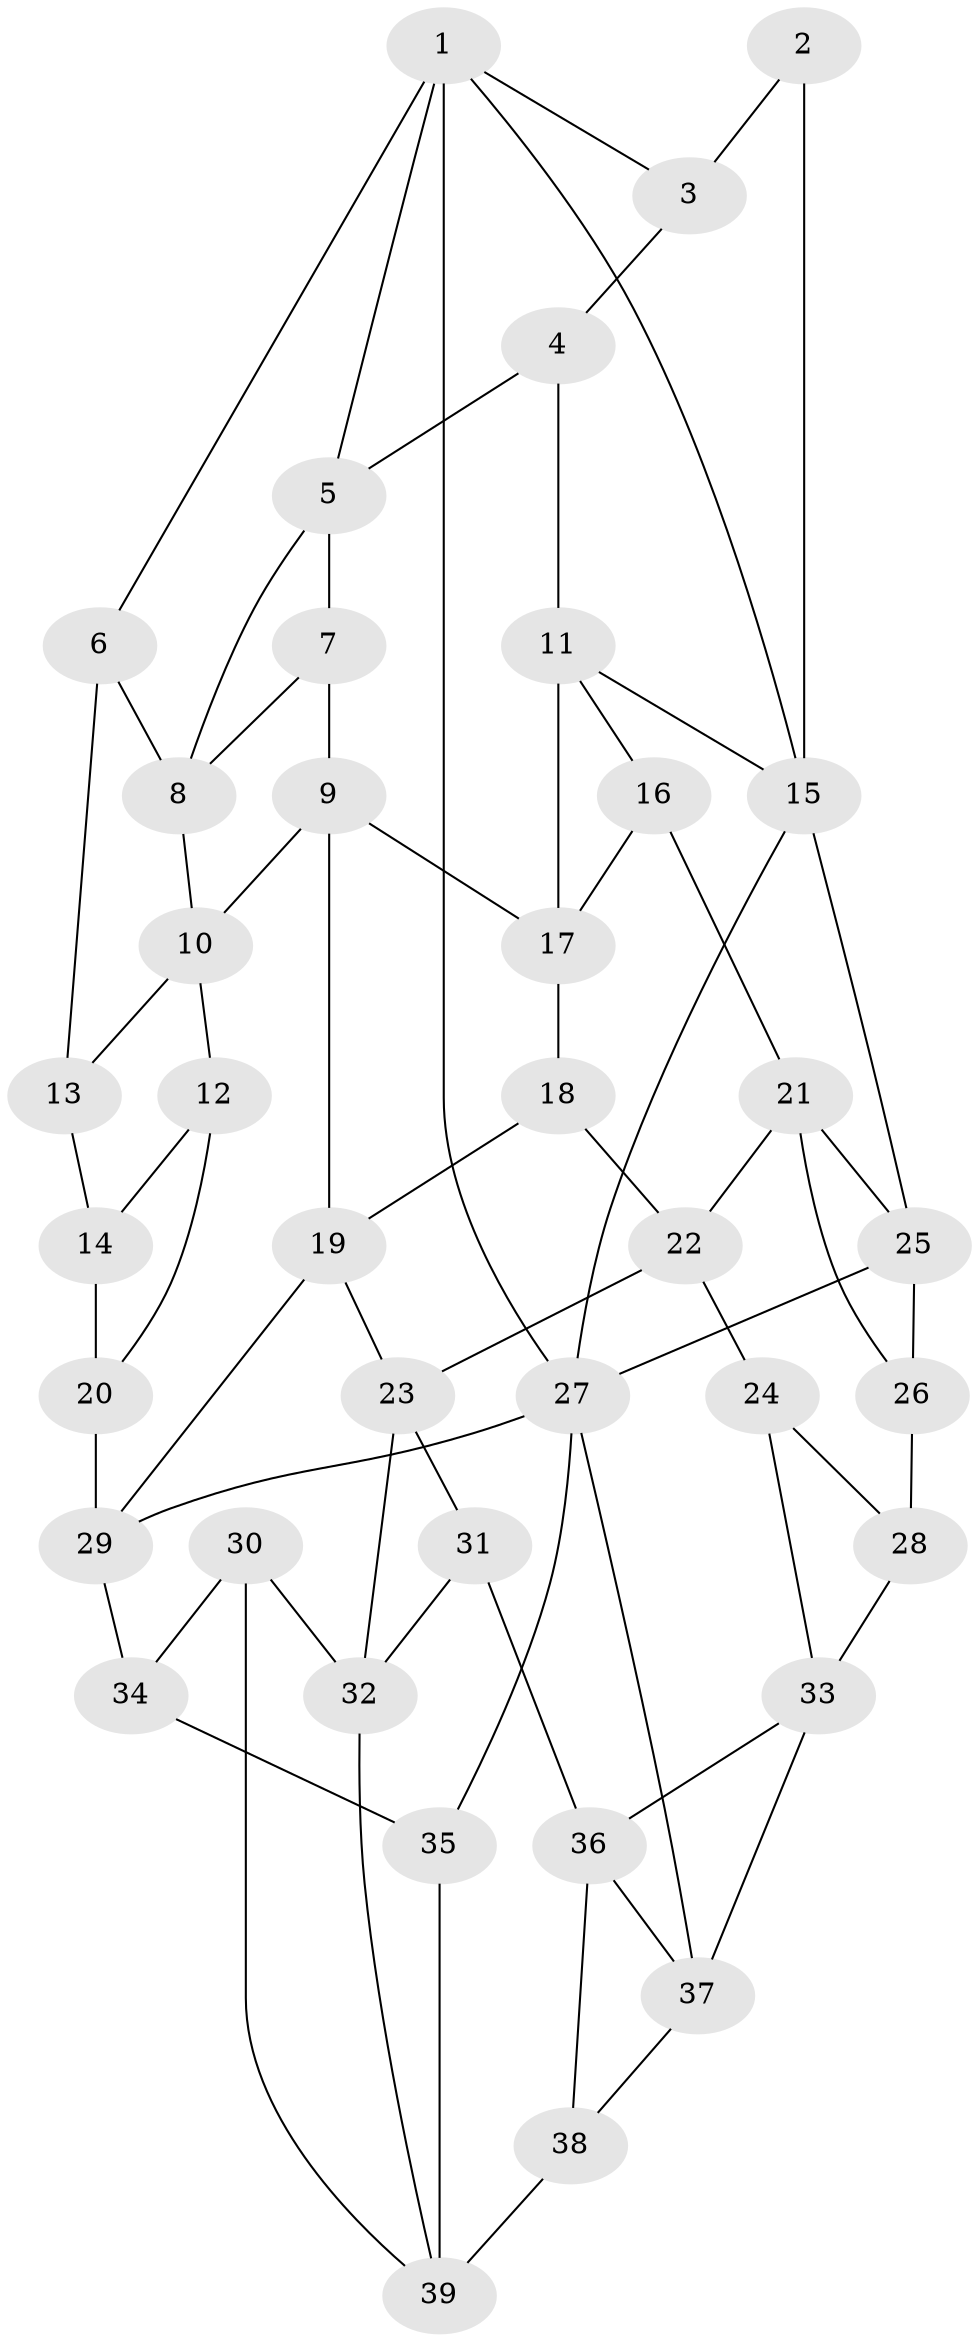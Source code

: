// original degree distribution, {3: 0.02564102564102564, 6: 0.20512820512820512, 4: 0.23076923076923078, 5: 0.5384615384615384}
// Generated by graph-tools (version 1.1) at 2025/03/03/09/25 03:03:29]
// undirected, 39 vertices, 70 edges
graph export_dot {
graph [start="1"]
  node [color=gray90,style=filled];
  1;
  2;
  3;
  4;
  5;
  6;
  7;
  8;
  9;
  10;
  11;
  12;
  13;
  14;
  15;
  16;
  17;
  18;
  19;
  20;
  21;
  22;
  23;
  24;
  25;
  26;
  27;
  28;
  29;
  30;
  31;
  32;
  33;
  34;
  35;
  36;
  37;
  38;
  39;
  1 -- 3 [weight=1.0];
  1 -- 5 [weight=1.0];
  1 -- 6 [weight=1.0];
  1 -- 15 [weight=1.0];
  1 -- 27 [weight=1.0];
  2 -- 3 [weight=1.0];
  2 -- 15 [weight=2.0];
  3 -- 4 [weight=1.0];
  4 -- 5 [weight=1.0];
  4 -- 11 [weight=1.0];
  5 -- 7 [weight=1.0];
  5 -- 8 [weight=1.0];
  6 -- 8 [weight=1.0];
  6 -- 13 [weight=1.0];
  7 -- 8 [weight=1.0];
  7 -- 9 [weight=1.0];
  8 -- 10 [weight=1.0];
  9 -- 10 [weight=1.0];
  9 -- 17 [weight=1.0];
  9 -- 19 [weight=1.0];
  10 -- 12 [weight=1.0];
  10 -- 13 [weight=1.0];
  11 -- 15 [weight=1.0];
  11 -- 16 [weight=1.0];
  11 -- 17 [weight=1.0];
  12 -- 14 [weight=1.0];
  12 -- 20 [weight=1.0];
  13 -- 14 [weight=2.0];
  14 -- 20 [weight=1.0];
  15 -- 25 [weight=1.0];
  15 -- 27 [weight=1.0];
  16 -- 17 [weight=1.0];
  16 -- 21 [weight=1.0];
  17 -- 18 [weight=1.0];
  18 -- 19 [weight=1.0];
  18 -- 22 [weight=1.0];
  19 -- 23 [weight=1.0];
  19 -- 29 [weight=1.0];
  20 -- 29 [weight=2.0];
  21 -- 22 [weight=1.0];
  21 -- 25 [weight=1.0];
  21 -- 26 [weight=1.0];
  22 -- 23 [weight=1.0];
  22 -- 24 [weight=1.0];
  23 -- 31 [weight=1.0];
  23 -- 32 [weight=1.0];
  24 -- 28 [weight=1.0];
  24 -- 33 [weight=1.0];
  25 -- 26 [weight=2.0];
  25 -- 27 [weight=1.0];
  26 -- 28 [weight=2.0];
  27 -- 29 [weight=1.0];
  27 -- 35 [weight=1.0];
  27 -- 37 [weight=1.0];
  28 -- 33 [weight=1.0];
  29 -- 34 [weight=1.0];
  30 -- 32 [weight=1.0];
  30 -- 34 [weight=1.0];
  30 -- 39 [weight=1.0];
  31 -- 32 [weight=1.0];
  31 -- 36 [weight=1.0];
  32 -- 39 [weight=1.0];
  33 -- 36 [weight=1.0];
  33 -- 37 [weight=1.0];
  34 -- 35 [weight=1.0];
  35 -- 39 [weight=1.0];
  36 -- 37 [weight=1.0];
  36 -- 38 [weight=1.0];
  37 -- 38 [weight=1.0];
  38 -- 39 [weight=2.0];
}
